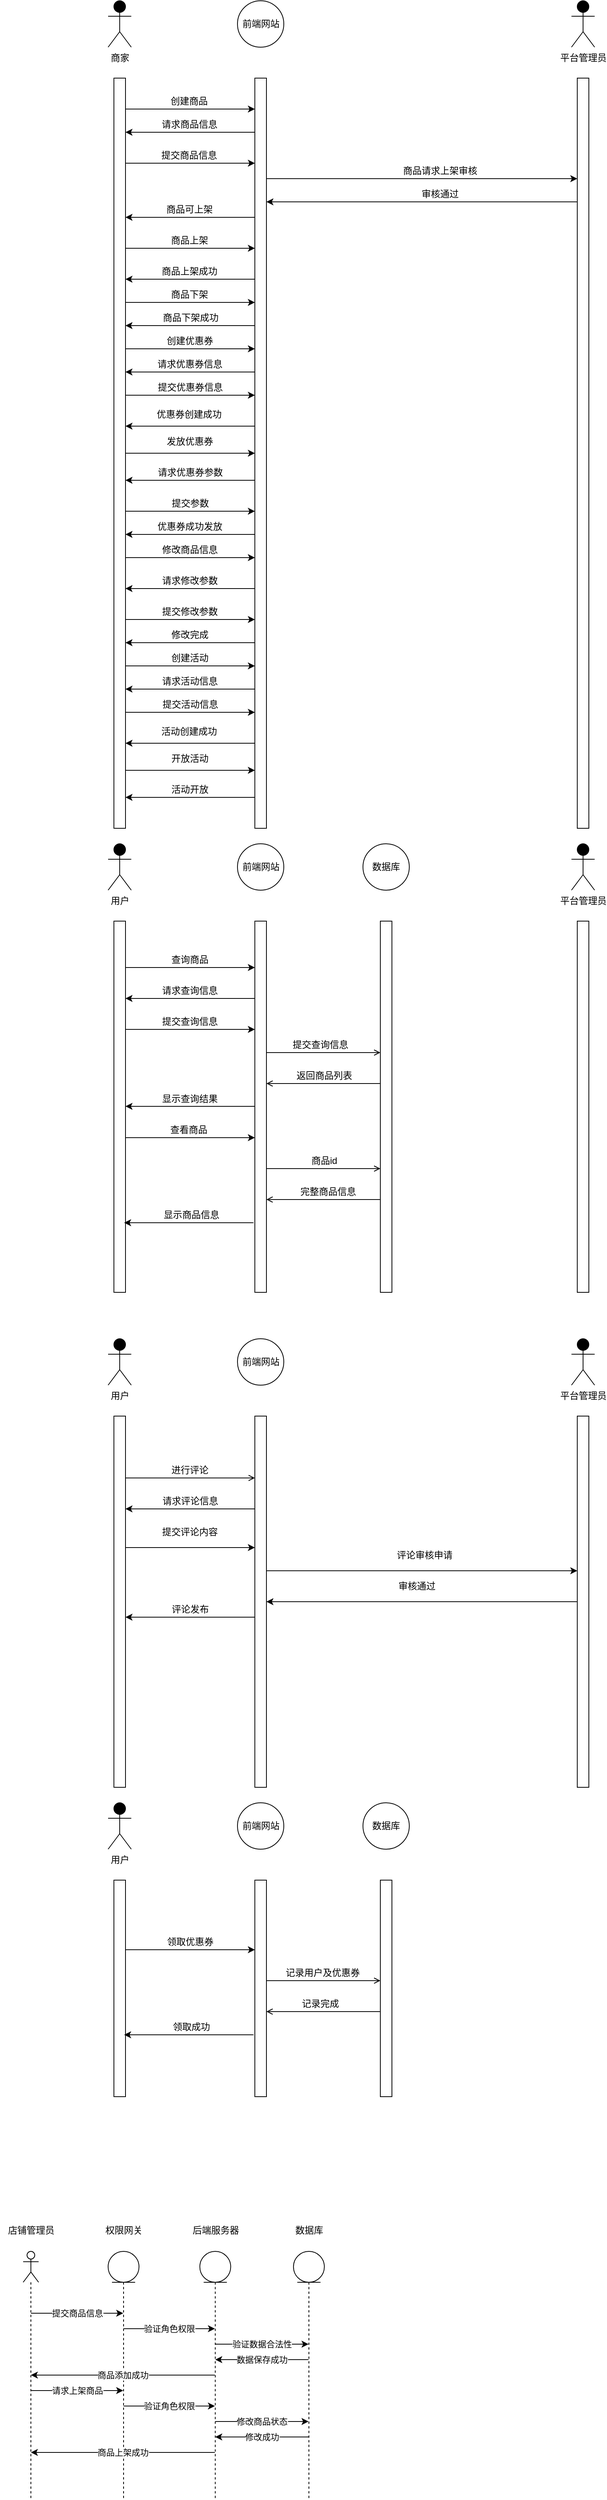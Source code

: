 <mxfile version="13.8.2" type="github">
  <diagram id="Sx-x-IRmpGKMNTLv8waG" name="Page-1">
    <mxGraphModel dx="756" dy="820" grid="1" gridSize="10" guides="1" tooltips="1" connect="1" arrows="1" fold="1" page="1" pageScale="1" pageWidth="827" pageHeight="1169" math="0" shadow="0">
      <root>
        <mxCell id="0" />
        <mxCell id="1" parent="0" />
        <mxCell id="Q6hYexjxUBeo_Eyh4dxm-11" value="平台管理员" style="shape=umlActor;verticalLabelPosition=bottom;verticalAlign=top;html=1;outlineConnect=0;fillColor=#000000;" parent="1" vertex="1">
          <mxGeometry x="760" y="50" width="30" height="60" as="geometry" />
        </mxCell>
        <mxCell id="A2vype5KfwyDWNq0axac-33" style="edgeStyle=orthogonalEdgeStyle;rounded=0;orthogonalLoop=1;jettySize=auto;html=1;" parent="1" source="A2vype5KfwyDWNq0axac-2" target="A2vype5KfwyDWNq0axac-18" edge="1">
          <mxGeometry relative="1" as="geometry">
            <Array as="points">
              <mxPoint x="300" y="190" />
              <mxPoint x="300" y="190" />
            </Array>
          </mxGeometry>
        </mxCell>
        <mxCell id="A2vype5KfwyDWNq0axac-37" style="edgeStyle=orthogonalEdgeStyle;rounded=0;orthogonalLoop=1;jettySize=auto;html=1;" parent="1" source="A2vype5KfwyDWNq0axac-2" target="A2vype5KfwyDWNq0axac-18" edge="1">
          <mxGeometry relative="1" as="geometry">
            <Array as="points">
              <mxPoint x="250" y="260" />
              <mxPoint x="250" y="260" />
            </Array>
          </mxGeometry>
        </mxCell>
        <mxCell id="A2vype5KfwyDWNq0axac-45" style="edgeStyle=orthogonalEdgeStyle;rounded=0;orthogonalLoop=1;jettySize=auto;html=1;" parent="1" source="A2vype5KfwyDWNq0axac-2" target="A2vype5KfwyDWNq0axac-18" edge="1">
          <mxGeometry relative="1" as="geometry">
            <Array as="points">
              <mxPoint x="270" y="370" />
              <mxPoint x="270" y="370" />
            </Array>
          </mxGeometry>
        </mxCell>
        <mxCell id="A2vype5KfwyDWNq0axac-50" style="edgeStyle=orthogonalEdgeStyle;rounded=0;orthogonalLoop=1;jettySize=auto;html=1;" parent="1" source="A2vype5KfwyDWNq0axac-2" target="A2vype5KfwyDWNq0axac-18" edge="1">
          <mxGeometry relative="1" as="geometry">
            <Array as="points">
              <mxPoint x="270" y="440" />
              <mxPoint x="270" y="440" />
            </Array>
          </mxGeometry>
        </mxCell>
        <mxCell id="A2vype5KfwyDWNq0axac-56" style="edgeStyle=orthogonalEdgeStyle;rounded=0;orthogonalLoop=1;jettySize=auto;html=1;" parent="1" source="A2vype5KfwyDWNq0axac-2" target="A2vype5KfwyDWNq0axac-18" edge="1">
          <mxGeometry relative="1" as="geometry">
            <Array as="points">
              <mxPoint x="330" y="500" />
              <mxPoint x="330" y="500" />
            </Array>
          </mxGeometry>
        </mxCell>
        <mxCell id="A2vype5KfwyDWNq0axac-61" style="edgeStyle=orthogonalEdgeStyle;rounded=0;orthogonalLoop=1;jettySize=auto;html=1;" parent="1" source="A2vype5KfwyDWNq0axac-2" target="A2vype5KfwyDWNq0axac-18" edge="1">
          <mxGeometry relative="1" as="geometry">
            <Array as="points">
              <mxPoint x="330" y="560" />
              <mxPoint x="330" y="560" />
            </Array>
          </mxGeometry>
        </mxCell>
        <mxCell id="A2vype5KfwyDWNq0axac-66" style="edgeStyle=orthogonalEdgeStyle;rounded=0;orthogonalLoop=1;jettySize=auto;html=1;" parent="1" source="A2vype5KfwyDWNq0axac-2" target="A2vype5KfwyDWNq0axac-18" edge="1">
          <mxGeometry relative="1" as="geometry" />
        </mxCell>
        <mxCell id="A2vype5KfwyDWNq0axac-71" style="edgeStyle=orthogonalEdgeStyle;rounded=0;orthogonalLoop=1;jettySize=auto;html=1;" parent="1" source="A2vype5KfwyDWNq0axac-2" target="A2vype5KfwyDWNq0axac-18" edge="1">
          <mxGeometry relative="1" as="geometry">
            <Array as="points">
              <mxPoint x="280" y="710" />
              <mxPoint x="280" y="710" />
            </Array>
          </mxGeometry>
        </mxCell>
        <mxCell id="A2vype5KfwyDWNq0axac-93" style="edgeStyle=orthogonalEdgeStyle;rounded=0;orthogonalLoop=1;jettySize=auto;html=1;" parent="1" source="A2vype5KfwyDWNq0axac-2" target="A2vype5KfwyDWNq0axac-18" edge="1">
          <mxGeometry relative="1" as="geometry">
            <Array as="points">
              <mxPoint x="320" y="770" />
              <mxPoint x="320" y="770" />
            </Array>
          </mxGeometry>
        </mxCell>
        <mxCell id="A2vype5KfwyDWNq0axac-98" style="edgeStyle=orthogonalEdgeStyle;rounded=0;orthogonalLoop=1;jettySize=auto;html=1;" parent="1" source="A2vype5KfwyDWNq0axac-2" target="A2vype5KfwyDWNq0axac-18" edge="1">
          <mxGeometry relative="1" as="geometry">
            <Array as="points">
              <mxPoint x="230" y="850" />
              <mxPoint x="230" y="850" />
            </Array>
          </mxGeometry>
        </mxCell>
        <mxCell id="A2vype5KfwyDWNq0axac-2" value="" style="rounded=0;whiteSpace=wrap;html=1;" parent="1" vertex="1">
          <mxGeometry x="167.5" y="150" width="15" height="970" as="geometry" />
        </mxCell>
        <mxCell id="A2vype5KfwyDWNq0axac-3" value="前端网站" style="ellipse;whiteSpace=wrap;html=1;aspect=fixed;" parent="1" vertex="1">
          <mxGeometry x="327.5" y="50" width="60" height="60" as="geometry" />
        </mxCell>
        <mxCell id="A2vype5KfwyDWNq0axac-8" value="商家" style="shape=umlActor;verticalLabelPosition=bottom;verticalAlign=top;html=1;outlineConnect=0;fillColor=#000000;" parent="1" vertex="1">
          <mxGeometry x="160" y="50" width="30" height="60" as="geometry" />
        </mxCell>
        <mxCell id="A2vype5KfwyDWNq0axac-41" style="edgeStyle=orthogonalEdgeStyle;rounded=0;orthogonalLoop=1;jettySize=auto;html=1;" parent="1" source="A2vype5KfwyDWNq0axac-9" target="A2vype5KfwyDWNq0axac-18" edge="1">
          <mxGeometry relative="1" as="geometry">
            <Array as="points">
              <mxPoint x="750" y="310" />
              <mxPoint x="750" y="310" />
            </Array>
          </mxGeometry>
        </mxCell>
        <mxCell id="A2vype5KfwyDWNq0axac-9" value="" style="rounded=0;whiteSpace=wrap;html=1;" parent="1" vertex="1">
          <mxGeometry x="767.5" y="150" width="15" height="970" as="geometry" />
        </mxCell>
        <mxCell id="A2vype5KfwyDWNq0axac-89" style="edgeStyle=orthogonalEdgeStyle;rounded=0;orthogonalLoop=1;jettySize=auto;html=1;" parent="1" edge="1">
          <mxGeometry relative="1" as="geometry">
            <Array as="points">
              <mxPoint x="310.01" y="1520" />
              <mxPoint x="310.01" y="1520" />
            </Array>
            <mxPoint x="182.51" y="1520" as="sourcePoint" />
            <mxPoint x="350.01" y="1520" as="targetPoint" />
          </mxGeometry>
        </mxCell>
        <mxCell id="A2vype5KfwyDWNq0axac-135" style="edgeStyle=orthogonalEdgeStyle;rounded=0;orthogonalLoop=1;jettySize=auto;html=1;" parent="1" edge="1">
          <mxGeometry relative="1" as="geometry">
            <Array as="points">
              <mxPoint x="300" y="1300" />
              <mxPoint x="300" y="1300" />
            </Array>
            <mxPoint x="182.5" y="1300" as="sourcePoint" />
            <mxPoint x="350" y="1300" as="targetPoint" />
          </mxGeometry>
        </mxCell>
        <mxCell id="A2vype5KfwyDWNq0axac-12" value="" style="rounded=0;whiteSpace=wrap;html=1;" parent="1" vertex="1">
          <mxGeometry x="167.5" y="1240" width="15" height="480" as="geometry" />
        </mxCell>
        <mxCell id="A2vype5KfwyDWNq0axac-13" value="用户" style="shape=umlActor;verticalLabelPosition=bottom;verticalAlign=top;html=1;outlineConnect=0;fillColor=#000000;" parent="1" vertex="1">
          <mxGeometry x="160" y="1140" width="30" height="60" as="geometry" />
        </mxCell>
        <mxCell id="A2vype5KfwyDWNq0axac-35" style="edgeStyle=orthogonalEdgeStyle;rounded=0;orthogonalLoop=1;jettySize=auto;html=1;" parent="1" source="A2vype5KfwyDWNq0axac-18" target="A2vype5KfwyDWNq0axac-2" edge="1">
          <mxGeometry relative="1" as="geometry">
            <Array as="points">
              <mxPoint x="270" y="220" />
              <mxPoint x="270" y="220" />
            </Array>
          </mxGeometry>
        </mxCell>
        <mxCell id="A2vype5KfwyDWNq0axac-39" style="edgeStyle=orthogonalEdgeStyle;rounded=0;orthogonalLoop=1;jettySize=auto;html=1;" parent="1" source="A2vype5KfwyDWNq0axac-18" target="A2vype5KfwyDWNq0axac-9" edge="1">
          <mxGeometry relative="1" as="geometry">
            <Array as="points">
              <mxPoint x="730" y="280" />
              <mxPoint x="730" y="280" />
            </Array>
          </mxGeometry>
        </mxCell>
        <mxCell id="A2vype5KfwyDWNq0axac-43" style="edgeStyle=orthogonalEdgeStyle;rounded=0;orthogonalLoop=1;jettySize=auto;html=1;" parent="1" source="A2vype5KfwyDWNq0axac-18" target="A2vype5KfwyDWNq0axac-2" edge="1">
          <mxGeometry relative="1" as="geometry">
            <Array as="points">
              <mxPoint x="300" y="330" />
              <mxPoint x="300" y="330" />
            </Array>
          </mxGeometry>
        </mxCell>
        <mxCell id="A2vype5KfwyDWNq0axac-48" style="edgeStyle=orthogonalEdgeStyle;rounded=0;orthogonalLoop=1;jettySize=auto;html=1;" parent="1" source="A2vype5KfwyDWNq0axac-18" target="A2vype5KfwyDWNq0axac-2" edge="1">
          <mxGeometry relative="1" as="geometry">
            <Array as="points">
              <mxPoint x="290" y="410" />
              <mxPoint x="290" y="410" />
            </Array>
          </mxGeometry>
        </mxCell>
        <mxCell id="A2vype5KfwyDWNq0axac-59" style="edgeStyle=orthogonalEdgeStyle;rounded=0;orthogonalLoop=1;jettySize=auto;html=1;" parent="1" source="A2vype5KfwyDWNq0axac-18" target="A2vype5KfwyDWNq0axac-2" edge="1">
          <mxGeometry relative="1" as="geometry">
            <Array as="points">
              <mxPoint x="320" y="530" />
              <mxPoint x="320" y="530" />
            </Array>
          </mxGeometry>
        </mxCell>
        <mxCell id="A2vype5KfwyDWNq0axac-64" style="edgeStyle=orthogonalEdgeStyle;rounded=0;orthogonalLoop=1;jettySize=auto;html=1;" parent="1" source="A2vype5KfwyDWNq0axac-18" target="A2vype5KfwyDWNq0axac-2" edge="1">
          <mxGeometry relative="1" as="geometry">
            <Array as="points">
              <mxPoint x="330" y="600" />
              <mxPoint x="330" y="600" />
            </Array>
          </mxGeometry>
        </mxCell>
        <mxCell id="A2vype5KfwyDWNq0axac-68" style="edgeStyle=orthogonalEdgeStyle;rounded=0;orthogonalLoop=1;jettySize=auto;html=1;" parent="1" source="A2vype5KfwyDWNq0axac-18" target="A2vype5KfwyDWNq0axac-2" edge="1">
          <mxGeometry relative="1" as="geometry">
            <Array as="points">
              <mxPoint x="320" y="670" />
              <mxPoint x="320" y="670" />
            </Array>
          </mxGeometry>
        </mxCell>
        <mxCell id="A2vype5KfwyDWNq0axac-73" style="edgeStyle=orthogonalEdgeStyle;rounded=0;orthogonalLoop=1;jettySize=auto;html=1;" parent="1" source="A2vype5KfwyDWNq0axac-18" target="A2vype5KfwyDWNq0axac-2" edge="1">
          <mxGeometry relative="1" as="geometry">
            <Array as="points">
              <mxPoint x="290" y="740" />
              <mxPoint x="290" y="740" />
            </Array>
          </mxGeometry>
        </mxCell>
        <mxCell id="A2vype5KfwyDWNq0axac-96" style="edgeStyle=orthogonalEdgeStyle;rounded=0;orthogonalLoop=1;jettySize=auto;html=1;" parent="1" source="A2vype5KfwyDWNq0axac-18" target="A2vype5KfwyDWNq0axac-2" edge="1">
          <mxGeometry relative="1" as="geometry">
            <Array as="points">
              <mxPoint x="280" y="810" />
              <mxPoint x="280" y="810" />
            </Array>
          </mxGeometry>
        </mxCell>
        <mxCell id="A2vype5KfwyDWNq0axac-101" style="edgeStyle=orthogonalEdgeStyle;rounded=0;orthogonalLoop=1;jettySize=auto;html=1;" parent="1" source="A2vype5KfwyDWNq0axac-18" target="A2vype5KfwyDWNq0axac-2" edge="1">
          <mxGeometry relative="1" as="geometry">
            <Array as="points">
              <mxPoint x="290" y="880" />
              <mxPoint x="290" y="880" />
            </Array>
          </mxGeometry>
        </mxCell>
        <mxCell id="A2vype5KfwyDWNq0axac-18" value="" style="rounded=0;whiteSpace=wrap;html=1;" parent="1" vertex="1">
          <mxGeometry x="350" y="150" width="15" height="970" as="geometry" />
        </mxCell>
        <mxCell id="A2vype5KfwyDWNq0axac-34" value="创建商品" style="text;html=1;strokeColor=none;fillColor=none;align=center;verticalAlign=middle;whiteSpace=wrap;rounded=0;" parent="1" vertex="1">
          <mxGeometry x="230" y="170" width="70" height="20" as="geometry" />
        </mxCell>
        <mxCell id="A2vype5KfwyDWNq0axac-36" value="请求商品信息" style="text;html=1;strokeColor=none;fillColor=none;align=center;verticalAlign=middle;whiteSpace=wrap;rounded=0;" parent="1" vertex="1">
          <mxGeometry x="222.5" y="200" width="85" height="20" as="geometry" />
        </mxCell>
        <mxCell id="A2vype5KfwyDWNq0axac-38" value="提交商品信息" style="text;html=1;strokeColor=none;fillColor=none;align=center;verticalAlign=middle;whiteSpace=wrap;rounded=0;" parent="1" vertex="1">
          <mxGeometry x="225" y="240" width="80" height="20" as="geometry" />
        </mxCell>
        <mxCell id="A2vype5KfwyDWNq0axac-40" value="商品请求上架审核" style="text;html=1;strokeColor=none;fillColor=none;align=center;verticalAlign=middle;whiteSpace=wrap;rounded=0;" parent="1" vertex="1">
          <mxGeometry x="530" y="260" width="120" height="20" as="geometry" />
        </mxCell>
        <mxCell id="A2vype5KfwyDWNq0axac-42" value="审核通过" style="text;html=1;strokeColor=none;fillColor=none;align=center;verticalAlign=middle;whiteSpace=wrap;rounded=0;" parent="1" vertex="1">
          <mxGeometry x="530" y="290" width="120" height="20" as="geometry" />
        </mxCell>
        <mxCell id="A2vype5KfwyDWNq0axac-44" value="商品可上架" style="text;html=1;strokeColor=none;fillColor=none;align=center;verticalAlign=middle;whiteSpace=wrap;rounded=0;" parent="1" vertex="1">
          <mxGeometry x="227.5" y="310" width="75" height="20" as="geometry" />
        </mxCell>
        <mxCell id="A2vype5KfwyDWNq0axac-46" value="商品上架" style="text;html=1;strokeColor=none;fillColor=none;align=center;verticalAlign=middle;whiteSpace=wrap;rounded=0;" parent="1" vertex="1">
          <mxGeometry x="232.5" y="350" width="65" height="20" as="geometry" />
        </mxCell>
        <mxCell id="A2vype5KfwyDWNq0axac-49" value="商品上架成功" style="text;html=1;strokeColor=none;fillColor=none;align=center;verticalAlign=middle;whiteSpace=wrap;rounded=0;" parent="1" vertex="1">
          <mxGeometry x="217.5" y="390" width="95" height="20" as="geometry" />
        </mxCell>
        <mxCell id="A2vype5KfwyDWNq0axac-51" style="edgeStyle=orthogonalEdgeStyle;rounded=0;orthogonalLoop=1;jettySize=auto;html=1;" parent="1" edge="1">
          <mxGeometry relative="1" as="geometry">
            <mxPoint x="350" y="470" as="sourcePoint" />
            <mxPoint x="182.5" y="470" as="targetPoint" />
            <Array as="points">
              <mxPoint x="290" y="470" />
              <mxPoint x="290" y="470" />
            </Array>
          </mxGeometry>
        </mxCell>
        <mxCell id="A2vype5KfwyDWNq0axac-52" value="商品下架" style="text;html=1;strokeColor=none;fillColor=none;align=center;verticalAlign=middle;whiteSpace=wrap;rounded=0;" parent="1" vertex="1">
          <mxGeometry x="232.5" y="420" width="65" height="20" as="geometry" />
        </mxCell>
        <mxCell id="A2vype5KfwyDWNq0axac-53" value="商品下架成功" style="text;html=1;strokeColor=none;fillColor=none;align=center;verticalAlign=middle;whiteSpace=wrap;rounded=0;" parent="1" vertex="1">
          <mxGeometry x="222.5" y="450" width="87.5" height="20" as="geometry" />
        </mxCell>
        <mxCell id="A2vype5KfwyDWNq0axac-58" value="创建优惠券" style="text;html=1;strokeColor=none;fillColor=none;align=center;verticalAlign=middle;whiteSpace=wrap;rounded=0;" parent="1" vertex="1">
          <mxGeometry x="233.25" y="480" width="66" height="20" as="geometry" />
        </mxCell>
        <mxCell id="A2vype5KfwyDWNq0axac-60" value="请求优惠券信息" style="text;html=1;strokeColor=none;fillColor=none;align=center;verticalAlign=middle;whiteSpace=wrap;rounded=0;" parent="1" vertex="1">
          <mxGeometry x="222.25" y="510" width="88" height="20" as="geometry" />
        </mxCell>
        <mxCell id="A2vype5KfwyDWNq0axac-62" value="提交优惠券信息" style="text;html=1;strokeColor=none;fillColor=none;align=center;verticalAlign=middle;whiteSpace=wrap;rounded=0;" parent="1" vertex="1">
          <mxGeometry x="213.75" y="540" width="105" height="20" as="geometry" />
        </mxCell>
        <mxCell id="A2vype5KfwyDWNq0axac-65" value="优惠券创建成功" style="text;html=1;strokeColor=none;fillColor=none;align=center;verticalAlign=middle;whiteSpace=wrap;rounded=0;" parent="1" vertex="1">
          <mxGeometry x="217.5" y="574.5" width="94" height="20" as="geometry" />
        </mxCell>
        <mxCell id="A2vype5KfwyDWNq0axac-67" value="发放优惠券" style="text;html=1;strokeColor=none;fillColor=none;align=center;verticalAlign=middle;whiteSpace=wrap;rounded=0;" parent="1" vertex="1">
          <mxGeometry x="228.25" y="610" width="76" height="20" as="geometry" />
        </mxCell>
        <mxCell id="A2vype5KfwyDWNq0axac-70" value="请求优惠券参数" style="text;html=1;strokeColor=none;fillColor=none;align=center;verticalAlign=middle;whiteSpace=wrap;rounded=0;" parent="1" vertex="1">
          <mxGeometry x="218.75" y="650" width="95" height="20" as="geometry" />
        </mxCell>
        <mxCell id="A2vype5KfwyDWNq0axac-72" value="提交参数" style="text;html=1;strokeColor=none;fillColor=none;align=center;verticalAlign=middle;whiteSpace=wrap;rounded=0;" parent="1" vertex="1">
          <mxGeometry x="238.75" y="690" width="55" height="20" as="geometry" />
        </mxCell>
        <mxCell id="A2vype5KfwyDWNq0axac-74" value="优惠券成功发放" style="text;html=1;strokeColor=none;fillColor=none;align=center;verticalAlign=middle;whiteSpace=wrap;rounded=0;" parent="1" vertex="1">
          <mxGeometry x="219.25" y="720" width="94" height="20" as="geometry" />
        </mxCell>
        <mxCell id="A2vype5KfwyDWNq0axac-75" value="平台管理员" style="shape=umlActor;verticalLabelPosition=bottom;verticalAlign=top;html=1;outlineConnect=0;fillColor=#000000;" parent="1" vertex="1">
          <mxGeometry x="760" y="1140" width="30" height="60" as="geometry" />
        </mxCell>
        <mxCell id="A2vype5KfwyDWNq0axac-76" value="前端网站" style="ellipse;whiteSpace=wrap;html=1;aspect=fixed;" parent="1" vertex="1">
          <mxGeometry x="327.5" y="1140" width="60" height="60" as="geometry" />
        </mxCell>
        <mxCell id="A2vype5KfwyDWNq0axac-78" value="" style="rounded=0;whiteSpace=wrap;html=1;" parent="1" vertex="1">
          <mxGeometry x="767.5" y="1240" width="15" height="480" as="geometry" />
        </mxCell>
        <mxCell id="A2vype5KfwyDWNq0axac-91" style="edgeStyle=orthogonalEdgeStyle;rounded=0;orthogonalLoop=1;jettySize=auto;html=1;" parent="1" edge="1">
          <mxGeometry relative="1" as="geometry">
            <Array as="points">
              <mxPoint x="278.25" y="1630" />
              <mxPoint x="278.25" y="1630" />
            </Array>
            <mxPoint x="348.25" y="1630" as="sourcePoint" />
            <mxPoint x="180.75" y="1630" as="targetPoint" />
          </mxGeometry>
        </mxCell>
        <mxCell id="A2vype5KfwyDWNq0axac-136" style="edgeStyle=orthogonalEdgeStyle;rounded=0;orthogonalLoop=1;jettySize=auto;html=1;" parent="1" edge="1">
          <mxGeometry relative="1" as="geometry">
            <Array as="points">
              <mxPoint x="250" y="1340" />
              <mxPoint x="250" y="1340" />
            </Array>
            <mxPoint x="350" y="1340" as="sourcePoint" />
            <mxPoint x="182.5" y="1340" as="targetPoint" />
          </mxGeometry>
        </mxCell>
        <mxCell id="A2vype5KfwyDWNq0axac-139" style="edgeStyle=orthogonalEdgeStyle;rounded=0;orthogonalLoop=1;jettySize=auto;html=1;startArrow=classic;startFill=1;endArrow=none;endFill=0;" parent="1" edge="1">
          <mxGeometry relative="1" as="geometry">
            <Array as="points">
              <mxPoint x="250" y="1380" />
              <mxPoint x="250" y="1380" />
            </Array>
            <mxPoint x="350" y="1380" as="sourcePoint" />
            <mxPoint x="182.5" y="1380" as="targetPoint" />
          </mxGeometry>
        </mxCell>
        <mxCell id="A2vype5KfwyDWNq0axac-141" style="edgeStyle=orthogonalEdgeStyle;rounded=0;orthogonalLoop=1;jettySize=auto;html=1;" parent="1" edge="1">
          <mxGeometry relative="1" as="geometry">
            <Array as="points">
              <mxPoint x="330.01" y="1479.5" />
              <mxPoint x="330.01" y="1479.5" />
            </Array>
            <mxPoint x="350.01" y="1479.5" as="sourcePoint" />
            <mxPoint x="182.51" y="1479.5" as="targetPoint" />
          </mxGeometry>
        </mxCell>
        <mxCell id="vy3aPQ3eziD7prv3lXkY-37" style="edgeStyle=orthogonalEdgeStyle;rounded=0;orthogonalLoop=1;jettySize=auto;html=1;startArrow=none;startFill=0;endArrow=open;endFill=0;" parent="1" source="A2vype5KfwyDWNq0axac-80" target="vy3aPQ3eziD7prv3lXkY-36" edge="1">
          <mxGeometry relative="1" as="geometry">
            <Array as="points">
              <mxPoint x="440" y="1410" />
              <mxPoint x="440" y="1410" />
            </Array>
          </mxGeometry>
        </mxCell>
        <mxCell id="vy3aPQ3eziD7prv3lXkY-41" style="edgeStyle=orthogonalEdgeStyle;rounded=0;orthogonalLoop=1;jettySize=auto;html=1;startArrow=none;startFill=0;endArrow=open;endFill=0;" parent="1" source="A2vype5KfwyDWNq0axac-80" target="vy3aPQ3eziD7prv3lXkY-36" edge="1">
          <mxGeometry relative="1" as="geometry">
            <Array as="points">
              <mxPoint x="440" y="1560" />
              <mxPoint x="440" y="1560" />
            </Array>
          </mxGeometry>
        </mxCell>
        <mxCell id="A2vype5KfwyDWNq0axac-80" value="" style="rounded=0;whiteSpace=wrap;html=1;" parent="1" vertex="1">
          <mxGeometry x="350" y="1240" width="15" height="480" as="geometry" />
        </mxCell>
        <mxCell id="A2vype5KfwyDWNq0axac-90" value="查看商品" style="text;html=1;strokeColor=none;fillColor=none;align=center;verticalAlign=middle;whiteSpace=wrap;rounded=0;" parent="1" vertex="1">
          <mxGeometry x="237.01" y="1500" width="55" height="20" as="geometry" />
        </mxCell>
        <mxCell id="A2vype5KfwyDWNq0axac-92" value="显示商品信息" style="text;html=1;strokeColor=none;fillColor=none;align=center;verticalAlign=middle;whiteSpace=wrap;rounded=0;" parent="1" vertex="1">
          <mxGeometry x="230" y="1610" width="76" height="20" as="geometry" />
        </mxCell>
        <mxCell id="A2vype5KfwyDWNq0axac-94" value="修改商品信息" style="text;html=1;strokeColor=none;fillColor=none;align=center;verticalAlign=middle;whiteSpace=wrap;rounded=0;" parent="1" vertex="1">
          <mxGeometry x="228.25" y="750" width="76" height="20" as="geometry" />
        </mxCell>
        <mxCell id="A2vype5KfwyDWNq0axac-97" value="请求修改参数" style="text;html=1;strokeColor=none;fillColor=none;align=center;verticalAlign=middle;whiteSpace=wrap;rounded=0;" parent="1" vertex="1">
          <mxGeometry x="228.25" y="790" width="76" height="20" as="geometry" />
        </mxCell>
        <mxCell id="A2vype5KfwyDWNq0axac-100" value="提交修改参数" style="text;html=1;strokeColor=none;fillColor=none;align=center;verticalAlign=middle;whiteSpace=wrap;rounded=0;" parent="1" vertex="1">
          <mxGeometry x="229.25" y="830" width="74" height="20" as="geometry" />
        </mxCell>
        <mxCell id="A2vype5KfwyDWNq0axac-102" value="修改完成" style="text;html=1;strokeColor=none;fillColor=none;align=center;verticalAlign=middle;whiteSpace=wrap;rounded=0;" parent="1" vertex="1">
          <mxGeometry x="235.25" y="860" width="62" height="20" as="geometry" />
        </mxCell>
        <mxCell id="A2vype5KfwyDWNq0axac-119" style="edgeStyle=orthogonalEdgeStyle;rounded=0;orthogonalLoop=1;jettySize=auto;html=1;" parent="1" edge="1">
          <mxGeometry relative="1" as="geometry">
            <mxPoint x="182.5" y="910" as="sourcePoint" />
            <mxPoint x="350" y="910" as="targetPoint" />
            <Array as="points">
              <mxPoint x="330" y="910" />
              <mxPoint x="330" y="910" />
            </Array>
          </mxGeometry>
        </mxCell>
        <mxCell id="A2vype5KfwyDWNq0axac-120" style="edgeStyle=orthogonalEdgeStyle;rounded=0;orthogonalLoop=1;jettySize=auto;html=1;" parent="1" edge="1">
          <mxGeometry relative="1" as="geometry">
            <mxPoint x="182.5" y="970" as="sourcePoint" />
            <mxPoint x="350" y="970" as="targetPoint" />
            <Array as="points">
              <mxPoint x="330" y="970" />
              <mxPoint x="330" y="970" />
            </Array>
          </mxGeometry>
        </mxCell>
        <mxCell id="A2vype5KfwyDWNq0axac-121" style="edgeStyle=orthogonalEdgeStyle;rounded=0;orthogonalLoop=1;jettySize=auto;html=1;" parent="1" edge="1">
          <mxGeometry relative="1" as="geometry">
            <mxPoint x="182.5" y="1045" as="sourcePoint" />
            <mxPoint x="350" y="1045" as="targetPoint" />
          </mxGeometry>
        </mxCell>
        <mxCell id="A2vype5KfwyDWNq0axac-122" style="edgeStyle=orthogonalEdgeStyle;rounded=0;orthogonalLoop=1;jettySize=auto;html=1;" parent="1" edge="1">
          <mxGeometry relative="1" as="geometry">
            <mxPoint x="350" y="940" as="sourcePoint" />
            <mxPoint x="182.5" y="940" as="targetPoint" />
            <Array as="points">
              <mxPoint x="320" y="940" />
              <mxPoint x="320" y="940" />
            </Array>
          </mxGeometry>
        </mxCell>
        <mxCell id="A2vype5KfwyDWNq0axac-123" style="edgeStyle=orthogonalEdgeStyle;rounded=0;orthogonalLoop=1;jettySize=auto;html=1;" parent="1" edge="1">
          <mxGeometry relative="1" as="geometry">
            <mxPoint x="350" y="1010" as="sourcePoint" />
            <mxPoint x="182.5" y="1010" as="targetPoint" />
            <Array as="points">
              <mxPoint x="330" y="1010" />
              <mxPoint x="330" y="1010" />
            </Array>
          </mxGeometry>
        </mxCell>
        <mxCell id="A2vype5KfwyDWNq0axac-124" value="创建活动" style="text;html=1;strokeColor=none;fillColor=none;align=center;verticalAlign=middle;whiteSpace=wrap;rounded=0;" parent="1" vertex="1">
          <mxGeometry x="233.25" y="890" width="66" height="20" as="geometry" />
        </mxCell>
        <mxCell id="A2vype5KfwyDWNq0axac-125" value="请求活动信息" style="text;html=1;strokeColor=none;fillColor=none;align=center;verticalAlign=middle;whiteSpace=wrap;rounded=0;" parent="1" vertex="1">
          <mxGeometry x="222.25" y="920" width="88" height="20" as="geometry" />
        </mxCell>
        <mxCell id="A2vype5KfwyDWNq0axac-126" value="提交活动信息" style="text;html=1;strokeColor=none;fillColor=none;align=center;verticalAlign=middle;whiteSpace=wrap;rounded=0;" parent="1" vertex="1">
          <mxGeometry x="213.75" y="950" width="105" height="20" as="geometry" />
        </mxCell>
        <mxCell id="A2vype5KfwyDWNq0axac-127" value="活动创建成功" style="text;html=1;strokeColor=none;fillColor=none;align=center;verticalAlign=middle;whiteSpace=wrap;rounded=0;" parent="1" vertex="1">
          <mxGeometry x="217.5" y="984.5" width="94" height="20" as="geometry" />
        </mxCell>
        <mxCell id="A2vype5KfwyDWNq0axac-128" value="开放活动" style="text;html=1;strokeColor=none;fillColor=none;align=center;verticalAlign=middle;whiteSpace=wrap;rounded=0;" parent="1" vertex="1">
          <mxGeometry x="228.25" y="1020" width="76" height="20" as="geometry" />
        </mxCell>
        <mxCell id="A2vype5KfwyDWNq0axac-129" style="edgeStyle=orthogonalEdgeStyle;rounded=0;orthogonalLoop=1;jettySize=auto;html=1;" parent="1" edge="1">
          <mxGeometry relative="1" as="geometry">
            <mxPoint x="350" y="1080" as="sourcePoint" />
            <mxPoint x="182.5" y="1080" as="targetPoint" />
            <Array as="points">
              <mxPoint x="330" y="1080" />
              <mxPoint x="330" y="1080" />
            </Array>
          </mxGeometry>
        </mxCell>
        <mxCell id="A2vype5KfwyDWNq0axac-130" value="活动开放" style="text;html=1;strokeColor=none;fillColor=none;align=center;verticalAlign=middle;whiteSpace=wrap;rounded=0;" parent="1" vertex="1">
          <mxGeometry x="228.25" y="1060" width="76" height="20" as="geometry" />
        </mxCell>
        <mxCell id="A2vype5KfwyDWNq0axac-137" value="查询商品" style="text;html=1;strokeColor=none;fillColor=none;align=center;verticalAlign=middle;whiteSpace=wrap;rounded=0;" parent="1" vertex="1">
          <mxGeometry x="238.25" y="1280" width="56" height="20" as="geometry" />
        </mxCell>
        <mxCell id="A2vype5KfwyDWNq0axac-138" value="请求查询信息" style="text;html=1;strokeColor=none;fillColor=none;align=center;verticalAlign=middle;whiteSpace=wrap;rounded=0;" parent="1" vertex="1">
          <mxGeometry x="225.37" y="1320" width="81.75" height="20" as="geometry" />
        </mxCell>
        <mxCell id="A2vype5KfwyDWNq0axac-140" value="提交查询信息" style="text;html=1;strokeColor=none;fillColor=none;align=center;verticalAlign=middle;whiteSpace=wrap;rounded=0;" parent="1" vertex="1">
          <mxGeometry x="225.38" y="1360" width="81.75" height="20" as="geometry" />
        </mxCell>
        <mxCell id="A2vype5KfwyDWNq0axac-142" value="显示查询结果" style="text;html=1;strokeColor=none;fillColor=none;align=center;verticalAlign=middle;whiteSpace=wrap;rounded=0;" parent="1" vertex="1">
          <mxGeometry x="225.37" y="1460" width="81.75" height="20" as="geometry" />
        </mxCell>
        <mxCell id="vy3aPQ3eziD7prv3lXkY-1" style="edgeStyle=orthogonalEdgeStyle;rounded=0;orthogonalLoop=1;jettySize=auto;html=1;" parent="1" source="vy3aPQ3eziD7prv3lXkY-5" target="vy3aPQ3eziD7prv3lXkY-18" edge="1">
          <mxGeometry relative="1" as="geometry">
            <Array as="points">
              <mxPoint x="260" y="2050" />
              <mxPoint x="260" y="2050" />
            </Array>
          </mxGeometry>
        </mxCell>
        <mxCell id="vy3aPQ3eziD7prv3lXkY-31" style="edgeStyle=orthogonalEdgeStyle;rounded=0;orthogonalLoop=1;jettySize=auto;html=1;startArrow=classic;startFill=1;endArrow=none;endFill=0;" parent="1" source="vy3aPQ3eziD7prv3lXkY-5" target="vy3aPQ3eziD7prv3lXkY-18" edge="1">
          <mxGeometry relative="1" as="geometry">
            <Array as="points">
              <mxPoint x="330" y="2000" />
              <mxPoint x="330" y="2000" />
            </Array>
          </mxGeometry>
        </mxCell>
        <mxCell id="vy3aPQ3eziD7prv3lXkY-32" style="edgeStyle=orthogonalEdgeStyle;rounded=0;orthogonalLoop=1;jettySize=auto;html=1;startArrow=none;startFill=0;endArrow=open;endFill=0;" parent="1" source="vy3aPQ3eziD7prv3lXkY-5" target="vy3aPQ3eziD7prv3lXkY-18" edge="1">
          <mxGeometry relative="1" as="geometry">
            <Array as="points">
              <mxPoint x="330" y="1960" />
              <mxPoint x="330" y="1960" />
            </Array>
          </mxGeometry>
        </mxCell>
        <mxCell id="vy3aPQ3eziD7prv3lXkY-5" value="" style="rounded=0;whiteSpace=wrap;html=1;" parent="1" vertex="1">
          <mxGeometry x="167.5" y="1880" width="15" height="480" as="geometry" />
        </mxCell>
        <mxCell id="vy3aPQ3eziD7prv3lXkY-6" value="用户" style="shape=umlActor;verticalLabelPosition=bottom;verticalAlign=top;html=1;outlineConnect=0;fillColor=#000000;" parent="1" vertex="1">
          <mxGeometry x="160" y="1780" width="30" height="60" as="geometry" />
        </mxCell>
        <mxCell id="vy3aPQ3eziD7prv3lXkY-7" value="平台管理员" style="shape=umlActor;verticalLabelPosition=bottom;verticalAlign=top;html=1;outlineConnect=0;fillColor=#000000;" parent="1" vertex="1">
          <mxGeometry x="760" y="1780" width="30" height="60" as="geometry" />
        </mxCell>
        <mxCell id="vy3aPQ3eziD7prv3lXkY-8" value="前端网站" style="ellipse;whiteSpace=wrap;html=1;aspect=fixed;" parent="1" vertex="1">
          <mxGeometry x="327.5" y="1780" width="60" height="60" as="geometry" />
        </mxCell>
        <mxCell id="vy3aPQ3eziD7prv3lXkY-9" style="edgeStyle=orthogonalEdgeStyle;rounded=0;orthogonalLoop=1;jettySize=auto;html=1;" parent="1" source="vy3aPQ3eziD7prv3lXkY-10" target="vy3aPQ3eziD7prv3lXkY-18" edge="1">
          <mxGeometry relative="1" as="geometry">
            <Array as="points">
              <mxPoint x="500" y="2120" />
              <mxPoint x="500" y="2120" />
            </Array>
          </mxGeometry>
        </mxCell>
        <mxCell id="vy3aPQ3eziD7prv3lXkY-10" value="" style="rounded=0;whiteSpace=wrap;html=1;" parent="1" vertex="1">
          <mxGeometry x="767.5" y="1880" width="15" height="480" as="geometry" />
        </mxCell>
        <mxCell id="vy3aPQ3eziD7prv3lXkY-11" style="edgeStyle=orthogonalEdgeStyle;rounded=0;orthogonalLoop=1;jettySize=auto;html=1;" parent="1" source="vy3aPQ3eziD7prv3lXkY-18" target="vy3aPQ3eziD7prv3lXkY-10" edge="1">
          <mxGeometry relative="1" as="geometry">
            <Array as="points">
              <mxPoint x="470" y="2080" />
              <mxPoint x="470" y="2080" />
            </Array>
          </mxGeometry>
        </mxCell>
        <mxCell id="vy3aPQ3eziD7prv3lXkY-12" style="edgeStyle=orthogonalEdgeStyle;rounded=0;orthogonalLoop=1;jettySize=auto;html=1;" parent="1" source="vy3aPQ3eziD7prv3lXkY-18" target="vy3aPQ3eziD7prv3lXkY-5" edge="1">
          <mxGeometry relative="1" as="geometry">
            <Array as="points">
              <mxPoint x="310" y="2140" />
              <mxPoint x="310" y="2140" />
            </Array>
          </mxGeometry>
        </mxCell>
        <mxCell id="vy3aPQ3eziD7prv3lXkY-18" value="" style="rounded=0;whiteSpace=wrap;html=1;" parent="1" vertex="1">
          <mxGeometry x="350" y="1880" width="15" height="480" as="geometry" />
        </mxCell>
        <mxCell id="vy3aPQ3eziD7prv3lXkY-19" value="提交评论内容" style="text;html=1;strokeColor=none;fillColor=none;align=center;verticalAlign=middle;whiteSpace=wrap;rounded=0;" parent="1" vertex="1">
          <mxGeometry x="228.38" y="2020" width="75.75" height="20" as="geometry" />
        </mxCell>
        <mxCell id="vy3aPQ3eziD7prv3lXkY-20" value="评论审核申请" style="text;html=1;strokeColor=none;fillColor=none;align=center;verticalAlign=middle;whiteSpace=wrap;rounded=0;" parent="1" vertex="1">
          <mxGeometry x="530" y="2050" width="80" height="20" as="geometry" />
        </mxCell>
        <mxCell id="vy3aPQ3eziD7prv3lXkY-21" value="审核通过" style="text;html=1;strokeColor=none;fillColor=none;align=center;verticalAlign=middle;whiteSpace=wrap;rounded=0;" parent="1" vertex="1">
          <mxGeometry x="530" y="2090" width="60" height="20" as="geometry" />
        </mxCell>
        <mxCell id="vy3aPQ3eziD7prv3lXkY-22" value="评论发布" style="text;html=1;strokeColor=none;fillColor=none;align=center;verticalAlign=middle;whiteSpace=wrap;rounded=0;" parent="1" vertex="1">
          <mxGeometry x="238.75" y="2120" width="55" height="20" as="geometry" />
        </mxCell>
        <mxCell id="vy3aPQ3eziD7prv3lXkY-33" value="进行评论" style="text;html=1;strokeColor=none;fillColor=none;align=center;verticalAlign=middle;whiteSpace=wrap;rounded=0;" parent="1" vertex="1">
          <mxGeometry x="229.25" y="1940" width="74" height="20" as="geometry" />
        </mxCell>
        <mxCell id="vy3aPQ3eziD7prv3lXkY-34" value="请求评论信息" style="text;html=1;strokeColor=none;fillColor=none;align=center;verticalAlign=middle;whiteSpace=wrap;rounded=0;" parent="1" vertex="1">
          <mxGeometry x="225.88" y="1980" width="80.75" height="20" as="geometry" />
        </mxCell>
        <mxCell id="vy3aPQ3eziD7prv3lXkY-35" value="数据库" style="ellipse;whiteSpace=wrap;html=1;aspect=fixed;" parent="1" vertex="1">
          <mxGeometry x="490" y="1140" width="60" height="60" as="geometry" />
        </mxCell>
        <mxCell id="vy3aPQ3eziD7prv3lXkY-39" style="edgeStyle=orthogonalEdgeStyle;rounded=0;orthogonalLoop=1;jettySize=auto;html=1;startArrow=none;startFill=0;endArrow=open;endFill=0;" parent="1" source="vy3aPQ3eziD7prv3lXkY-36" target="A2vype5KfwyDWNq0axac-80" edge="1">
          <mxGeometry relative="1" as="geometry">
            <Array as="points">
              <mxPoint x="430" y="1450" />
              <mxPoint x="430" y="1450" />
            </Array>
          </mxGeometry>
        </mxCell>
        <mxCell id="vy3aPQ3eziD7prv3lXkY-42" style="edgeStyle=orthogonalEdgeStyle;rounded=0;orthogonalLoop=1;jettySize=auto;html=1;startArrow=none;startFill=0;endArrow=open;endFill=0;" parent="1" source="vy3aPQ3eziD7prv3lXkY-36" target="A2vype5KfwyDWNq0axac-80" edge="1">
          <mxGeometry relative="1" as="geometry">
            <Array as="points">
              <mxPoint x="440" y="1600" />
              <mxPoint x="440" y="1600" />
            </Array>
          </mxGeometry>
        </mxCell>
        <mxCell id="vy3aPQ3eziD7prv3lXkY-36" value="" style="rounded=0;whiteSpace=wrap;html=1;" parent="1" vertex="1">
          <mxGeometry x="512.5" y="1240" width="15" height="480" as="geometry" />
        </mxCell>
        <mxCell id="vy3aPQ3eziD7prv3lXkY-38" value="提交查询信息" style="text;html=1;strokeColor=none;fillColor=none;align=center;verticalAlign=middle;whiteSpace=wrap;rounded=0;" parent="1" vertex="1">
          <mxGeometry x="390" y="1390" width="90" height="20" as="geometry" />
        </mxCell>
        <mxCell id="vy3aPQ3eziD7prv3lXkY-40" value="返回商品列表" style="text;html=1;strokeColor=none;fillColor=none;align=center;verticalAlign=middle;whiteSpace=wrap;rounded=0;" parent="1" vertex="1">
          <mxGeometry x="400" y="1430" width="80" height="20" as="geometry" />
        </mxCell>
        <mxCell id="vy3aPQ3eziD7prv3lXkY-43" value="商品id" style="text;html=1;strokeColor=none;fillColor=none;align=center;verticalAlign=middle;whiteSpace=wrap;rounded=0;" parent="1" vertex="1">
          <mxGeometry x="420" y="1540" width="40" height="20" as="geometry" />
        </mxCell>
        <mxCell id="vy3aPQ3eziD7prv3lXkY-44" value="完整商品信息" style="text;html=1;strokeColor=none;fillColor=none;align=center;verticalAlign=middle;whiteSpace=wrap;rounded=0;" parent="1" vertex="1">
          <mxGeometry x="400" y="1580" width="90" height="20" as="geometry" />
        </mxCell>
        <mxCell id="vy3aPQ3eziD7prv3lXkY-45" style="edgeStyle=orthogonalEdgeStyle;rounded=0;orthogonalLoop=1;jettySize=auto;html=1;" parent="1" edge="1">
          <mxGeometry relative="1" as="geometry">
            <Array as="points">
              <mxPoint x="310.01" y="2570" />
              <mxPoint x="310.01" y="2570" />
            </Array>
            <mxPoint x="182.51" y="2570" as="sourcePoint" />
            <mxPoint x="350.01" y="2570" as="targetPoint" />
          </mxGeometry>
        </mxCell>
        <mxCell id="vy3aPQ3eziD7prv3lXkY-47" value="" style="rounded=0;whiteSpace=wrap;html=1;" parent="1" vertex="1">
          <mxGeometry x="167.5" y="2480" width="15" height="280" as="geometry" />
        </mxCell>
        <mxCell id="vy3aPQ3eziD7prv3lXkY-48" value="用户" style="shape=umlActor;verticalLabelPosition=bottom;verticalAlign=top;html=1;outlineConnect=0;fillColor=#000000;" parent="1" vertex="1">
          <mxGeometry x="160" y="2380" width="30" height="60" as="geometry" />
        </mxCell>
        <mxCell id="vy3aPQ3eziD7prv3lXkY-49" value="前端网站" style="ellipse;whiteSpace=wrap;html=1;aspect=fixed;" parent="1" vertex="1">
          <mxGeometry x="327.5" y="2380" width="60" height="60" as="geometry" />
        </mxCell>
        <mxCell id="vy3aPQ3eziD7prv3lXkY-50" style="edgeStyle=orthogonalEdgeStyle;rounded=0;orthogonalLoop=1;jettySize=auto;html=1;" parent="1" edge="1">
          <mxGeometry relative="1" as="geometry">
            <Array as="points">
              <mxPoint x="278.25" y="2680" />
              <mxPoint x="278.25" y="2680" />
            </Array>
            <mxPoint x="348.25" y="2680" as="sourcePoint" />
            <mxPoint x="180.75" y="2680" as="targetPoint" />
          </mxGeometry>
        </mxCell>
        <mxCell id="vy3aPQ3eziD7prv3lXkY-55" style="edgeStyle=orthogonalEdgeStyle;rounded=0;orthogonalLoop=1;jettySize=auto;html=1;startArrow=none;startFill=0;endArrow=open;endFill=0;" parent="1" edge="1">
          <mxGeometry relative="1" as="geometry">
            <Array as="points">
              <mxPoint x="440" y="2610" />
              <mxPoint x="440" y="2610" />
            </Array>
            <mxPoint x="365" y="2610" as="sourcePoint" />
            <mxPoint x="512.5" y="2610" as="targetPoint" />
          </mxGeometry>
        </mxCell>
        <mxCell id="vy3aPQ3eziD7prv3lXkY-56" value="" style="rounded=0;whiteSpace=wrap;html=1;" parent="1" vertex="1">
          <mxGeometry x="350" y="2480" width="15" height="280" as="geometry" />
        </mxCell>
        <mxCell id="vy3aPQ3eziD7prv3lXkY-57" value="领取优惠券" style="text;html=1;strokeColor=none;fillColor=none;align=center;verticalAlign=middle;whiteSpace=wrap;rounded=0;" parent="1" vertex="1">
          <mxGeometry x="229.76" y="2550" width="72.99" height="20" as="geometry" />
        </mxCell>
        <mxCell id="vy3aPQ3eziD7prv3lXkY-58" value="领取成功" style="text;html=1;strokeColor=none;fillColor=none;align=center;verticalAlign=middle;whiteSpace=wrap;rounded=0;" parent="1" vertex="1">
          <mxGeometry x="230" y="2660" width="76" height="20" as="geometry" />
        </mxCell>
        <mxCell id="vy3aPQ3eziD7prv3lXkY-63" value="数据库" style="ellipse;whiteSpace=wrap;html=1;aspect=fixed;" parent="1" vertex="1">
          <mxGeometry x="490" y="2380" width="60" height="60" as="geometry" />
        </mxCell>
        <mxCell id="vy3aPQ3eziD7prv3lXkY-65" style="edgeStyle=orthogonalEdgeStyle;rounded=0;orthogonalLoop=1;jettySize=auto;html=1;startArrow=none;startFill=0;endArrow=open;endFill=0;" parent="1" edge="1">
          <mxGeometry relative="1" as="geometry">
            <Array as="points">
              <mxPoint x="440" y="2650" />
              <mxPoint x="440" y="2650" />
            </Array>
            <mxPoint x="512.5" y="2650" as="sourcePoint" />
            <mxPoint x="365" y="2650" as="targetPoint" />
          </mxGeometry>
        </mxCell>
        <mxCell id="vy3aPQ3eziD7prv3lXkY-66" value="" style="rounded=0;whiteSpace=wrap;html=1;" parent="1" vertex="1">
          <mxGeometry x="512.5" y="2480" width="15" height="280" as="geometry" />
        </mxCell>
        <mxCell id="vy3aPQ3eziD7prv3lXkY-69" value="记录用户及优惠券" style="text;html=1;strokeColor=none;fillColor=none;align=center;verticalAlign=middle;whiteSpace=wrap;rounded=0;" parent="1" vertex="1">
          <mxGeometry x="387.5" y="2590" width="100" height="20" as="geometry" />
        </mxCell>
        <mxCell id="vy3aPQ3eziD7prv3lXkY-70" value="记录完成" style="text;html=1;strokeColor=none;fillColor=none;align=center;verticalAlign=middle;whiteSpace=wrap;rounded=0;" parent="1" vertex="1">
          <mxGeometry x="390" y="2630" width="90" height="20" as="geometry" />
        </mxCell>
        <mxCell id="miaCfsBNw37RsnTq7TJS-11" value="提交商品信息" style="edgeStyle=orthogonalEdgeStyle;rounded=0;orthogonalLoop=1;jettySize=auto;html=1;" edge="1" parent="1" source="miaCfsBNw37RsnTq7TJS-5" target="miaCfsBNw37RsnTq7TJS-6">
          <mxGeometry relative="1" as="geometry">
            <mxPoint x="140" y="3090" as="targetPoint" />
            <Array as="points">
              <mxPoint x="120" y="3040" />
              <mxPoint x="120" y="3040" />
            </Array>
          </mxGeometry>
        </mxCell>
        <mxCell id="miaCfsBNw37RsnTq7TJS-25" value="请求上架商品" style="edgeStyle=orthogonalEdgeStyle;rounded=0;orthogonalLoop=1;jettySize=auto;html=1;" edge="1" parent="1" source="miaCfsBNw37RsnTq7TJS-5" target="miaCfsBNw37RsnTq7TJS-6">
          <mxGeometry relative="1" as="geometry">
            <Array as="points">
              <mxPoint x="130" y="3140" />
              <mxPoint x="130" y="3140" />
            </Array>
          </mxGeometry>
        </mxCell>
        <mxCell id="miaCfsBNw37RsnTq7TJS-5" value="" style="shape=umlLifeline;participant=umlActor;perimeter=lifelinePerimeter;whiteSpace=wrap;html=1;container=1;collapsible=0;recursiveResize=0;verticalAlign=top;spacingTop=36;outlineConnect=0;" vertex="1" parent="1">
          <mxGeometry x="50" y="2960" width="20" height="320" as="geometry" />
        </mxCell>
        <mxCell id="miaCfsBNw37RsnTq7TJS-15" value="验证角色权限" style="edgeStyle=orthogonalEdgeStyle;rounded=0;orthogonalLoop=1;jettySize=auto;html=1;" edge="1" parent="1" source="miaCfsBNw37RsnTq7TJS-6" target="miaCfsBNw37RsnTq7TJS-7">
          <mxGeometry relative="1" as="geometry">
            <Array as="points">
              <mxPoint x="230" y="3060" />
              <mxPoint x="230" y="3060" />
            </Array>
          </mxGeometry>
        </mxCell>
        <mxCell id="miaCfsBNw37RsnTq7TJS-6" value="" style="shape=umlLifeline;participant=umlEntity;perimeter=lifelinePerimeter;whiteSpace=wrap;html=1;container=1;collapsible=0;recursiveResize=0;verticalAlign=top;spacingTop=36;outlineConnect=0;" vertex="1" parent="1">
          <mxGeometry x="160" y="2960" width="40" height="320" as="geometry" />
        </mxCell>
        <mxCell id="miaCfsBNw37RsnTq7TJS-19" value="验证数据合法性" style="edgeStyle=orthogonalEdgeStyle;rounded=0;orthogonalLoop=1;jettySize=auto;html=1;" edge="1" parent="1" source="miaCfsBNw37RsnTq7TJS-7" target="miaCfsBNw37RsnTq7TJS-8">
          <mxGeometry relative="1" as="geometry">
            <Array as="points">
              <mxPoint x="360" y="3080" />
              <mxPoint x="360" y="3080" />
            </Array>
          </mxGeometry>
        </mxCell>
        <mxCell id="miaCfsBNw37RsnTq7TJS-24" value="商品添加成功" style="edgeStyle=orthogonalEdgeStyle;rounded=0;orthogonalLoop=1;jettySize=auto;html=1;" edge="1" parent="1" source="miaCfsBNw37RsnTq7TJS-7" target="miaCfsBNw37RsnTq7TJS-5">
          <mxGeometry relative="1" as="geometry">
            <Array as="points">
              <mxPoint x="170" y="3120" />
              <mxPoint x="170" y="3120" />
            </Array>
          </mxGeometry>
        </mxCell>
        <mxCell id="miaCfsBNw37RsnTq7TJS-27" value="修改商品状态" style="edgeStyle=orthogonalEdgeStyle;rounded=0;orthogonalLoop=1;jettySize=auto;html=1;" edge="1" parent="1" source="miaCfsBNw37RsnTq7TJS-7" target="miaCfsBNw37RsnTq7TJS-8">
          <mxGeometry relative="1" as="geometry">
            <Array as="points">
              <mxPoint x="350" y="3180" />
              <mxPoint x="350" y="3180" />
            </Array>
          </mxGeometry>
        </mxCell>
        <mxCell id="miaCfsBNw37RsnTq7TJS-29" value="商品上架成功" style="edgeStyle=orthogonalEdgeStyle;rounded=0;orthogonalLoop=1;jettySize=auto;html=1;" edge="1" parent="1" source="miaCfsBNw37RsnTq7TJS-7" target="miaCfsBNw37RsnTq7TJS-5">
          <mxGeometry relative="1" as="geometry">
            <Array as="points">
              <mxPoint x="180" y="3220" />
              <mxPoint x="180" y="3220" />
            </Array>
          </mxGeometry>
        </mxCell>
        <mxCell id="miaCfsBNw37RsnTq7TJS-7" value="" style="shape=umlLifeline;participant=umlEntity;perimeter=lifelinePerimeter;whiteSpace=wrap;html=1;container=1;collapsible=0;recursiveResize=0;verticalAlign=top;spacingTop=36;outlineConnect=0;" vertex="1" parent="1">
          <mxGeometry x="278.75" y="2960" width="40" height="320" as="geometry" />
        </mxCell>
        <mxCell id="miaCfsBNw37RsnTq7TJS-21" value="数据保存成功" style="edgeStyle=orthogonalEdgeStyle;rounded=0;orthogonalLoop=1;jettySize=auto;html=1;" edge="1" parent="1" source="miaCfsBNw37RsnTq7TJS-8" target="miaCfsBNw37RsnTq7TJS-7">
          <mxGeometry relative="1" as="geometry">
            <Array as="points">
              <mxPoint x="370" y="3100" />
              <mxPoint x="370" y="3100" />
            </Array>
          </mxGeometry>
        </mxCell>
        <mxCell id="miaCfsBNw37RsnTq7TJS-28" value="修改成功" style="edgeStyle=orthogonalEdgeStyle;rounded=0;orthogonalLoop=1;jettySize=auto;html=1;" edge="1" parent="1" source="miaCfsBNw37RsnTq7TJS-8" target="miaCfsBNw37RsnTq7TJS-7">
          <mxGeometry relative="1" as="geometry">
            <Array as="points">
              <mxPoint x="330" y="3200" />
              <mxPoint x="330" y="3200" />
            </Array>
          </mxGeometry>
        </mxCell>
        <mxCell id="miaCfsBNw37RsnTq7TJS-8" value="" style="shape=umlLifeline;participant=umlEntity;perimeter=lifelinePerimeter;whiteSpace=wrap;html=1;container=1;collapsible=0;recursiveResize=0;verticalAlign=top;spacingTop=36;outlineConnect=0;" vertex="1" parent="1">
          <mxGeometry x="400" y="2960" width="40" height="320" as="geometry" />
        </mxCell>
        <mxCell id="miaCfsBNw37RsnTq7TJS-12" value="店铺管理员" style="text;html=1;align=center;verticalAlign=middle;resizable=0;points=[];autosize=1;" vertex="1" parent="1">
          <mxGeometry x="20" y="2923" width="80" height="20" as="geometry" />
        </mxCell>
        <mxCell id="miaCfsBNw37RsnTq7TJS-14" value="权限网关" style="text;html=1;align=center;verticalAlign=middle;resizable=0;points=[];autosize=1;" vertex="1" parent="1">
          <mxGeometry x="150" y="2923" width="60" height="20" as="geometry" />
        </mxCell>
        <mxCell id="miaCfsBNw37RsnTq7TJS-17" value="后端服务器" style="text;html=1;align=center;verticalAlign=middle;resizable=0;points=[];autosize=1;" vertex="1" parent="1">
          <mxGeometry x="258.75" y="2923" width="80" height="20" as="geometry" />
        </mxCell>
        <mxCell id="miaCfsBNw37RsnTq7TJS-20" value="数据库" style="text;html=1;align=center;verticalAlign=middle;resizable=0;points=[];autosize=1;" vertex="1" parent="1">
          <mxGeometry x="395" y="2923" width="50" height="20" as="geometry" />
        </mxCell>
        <mxCell id="miaCfsBNw37RsnTq7TJS-26" value="验证角色权限" style="edgeStyle=orthogonalEdgeStyle;rounded=0;orthogonalLoop=1;jettySize=auto;html=1;" edge="1" parent="1" source="miaCfsBNw37RsnTq7TJS-6" target="miaCfsBNw37RsnTq7TJS-7">
          <mxGeometry relative="1" as="geometry">
            <mxPoint x="150" y="3180" as="sourcePoint" />
            <mxPoint x="268.75" y="3180" as="targetPoint" />
            <Array as="points">
              <mxPoint x="240" y="3160" />
              <mxPoint x="240" y="3160" />
            </Array>
          </mxGeometry>
        </mxCell>
      </root>
    </mxGraphModel>
  </diagram>
</mxfile>
